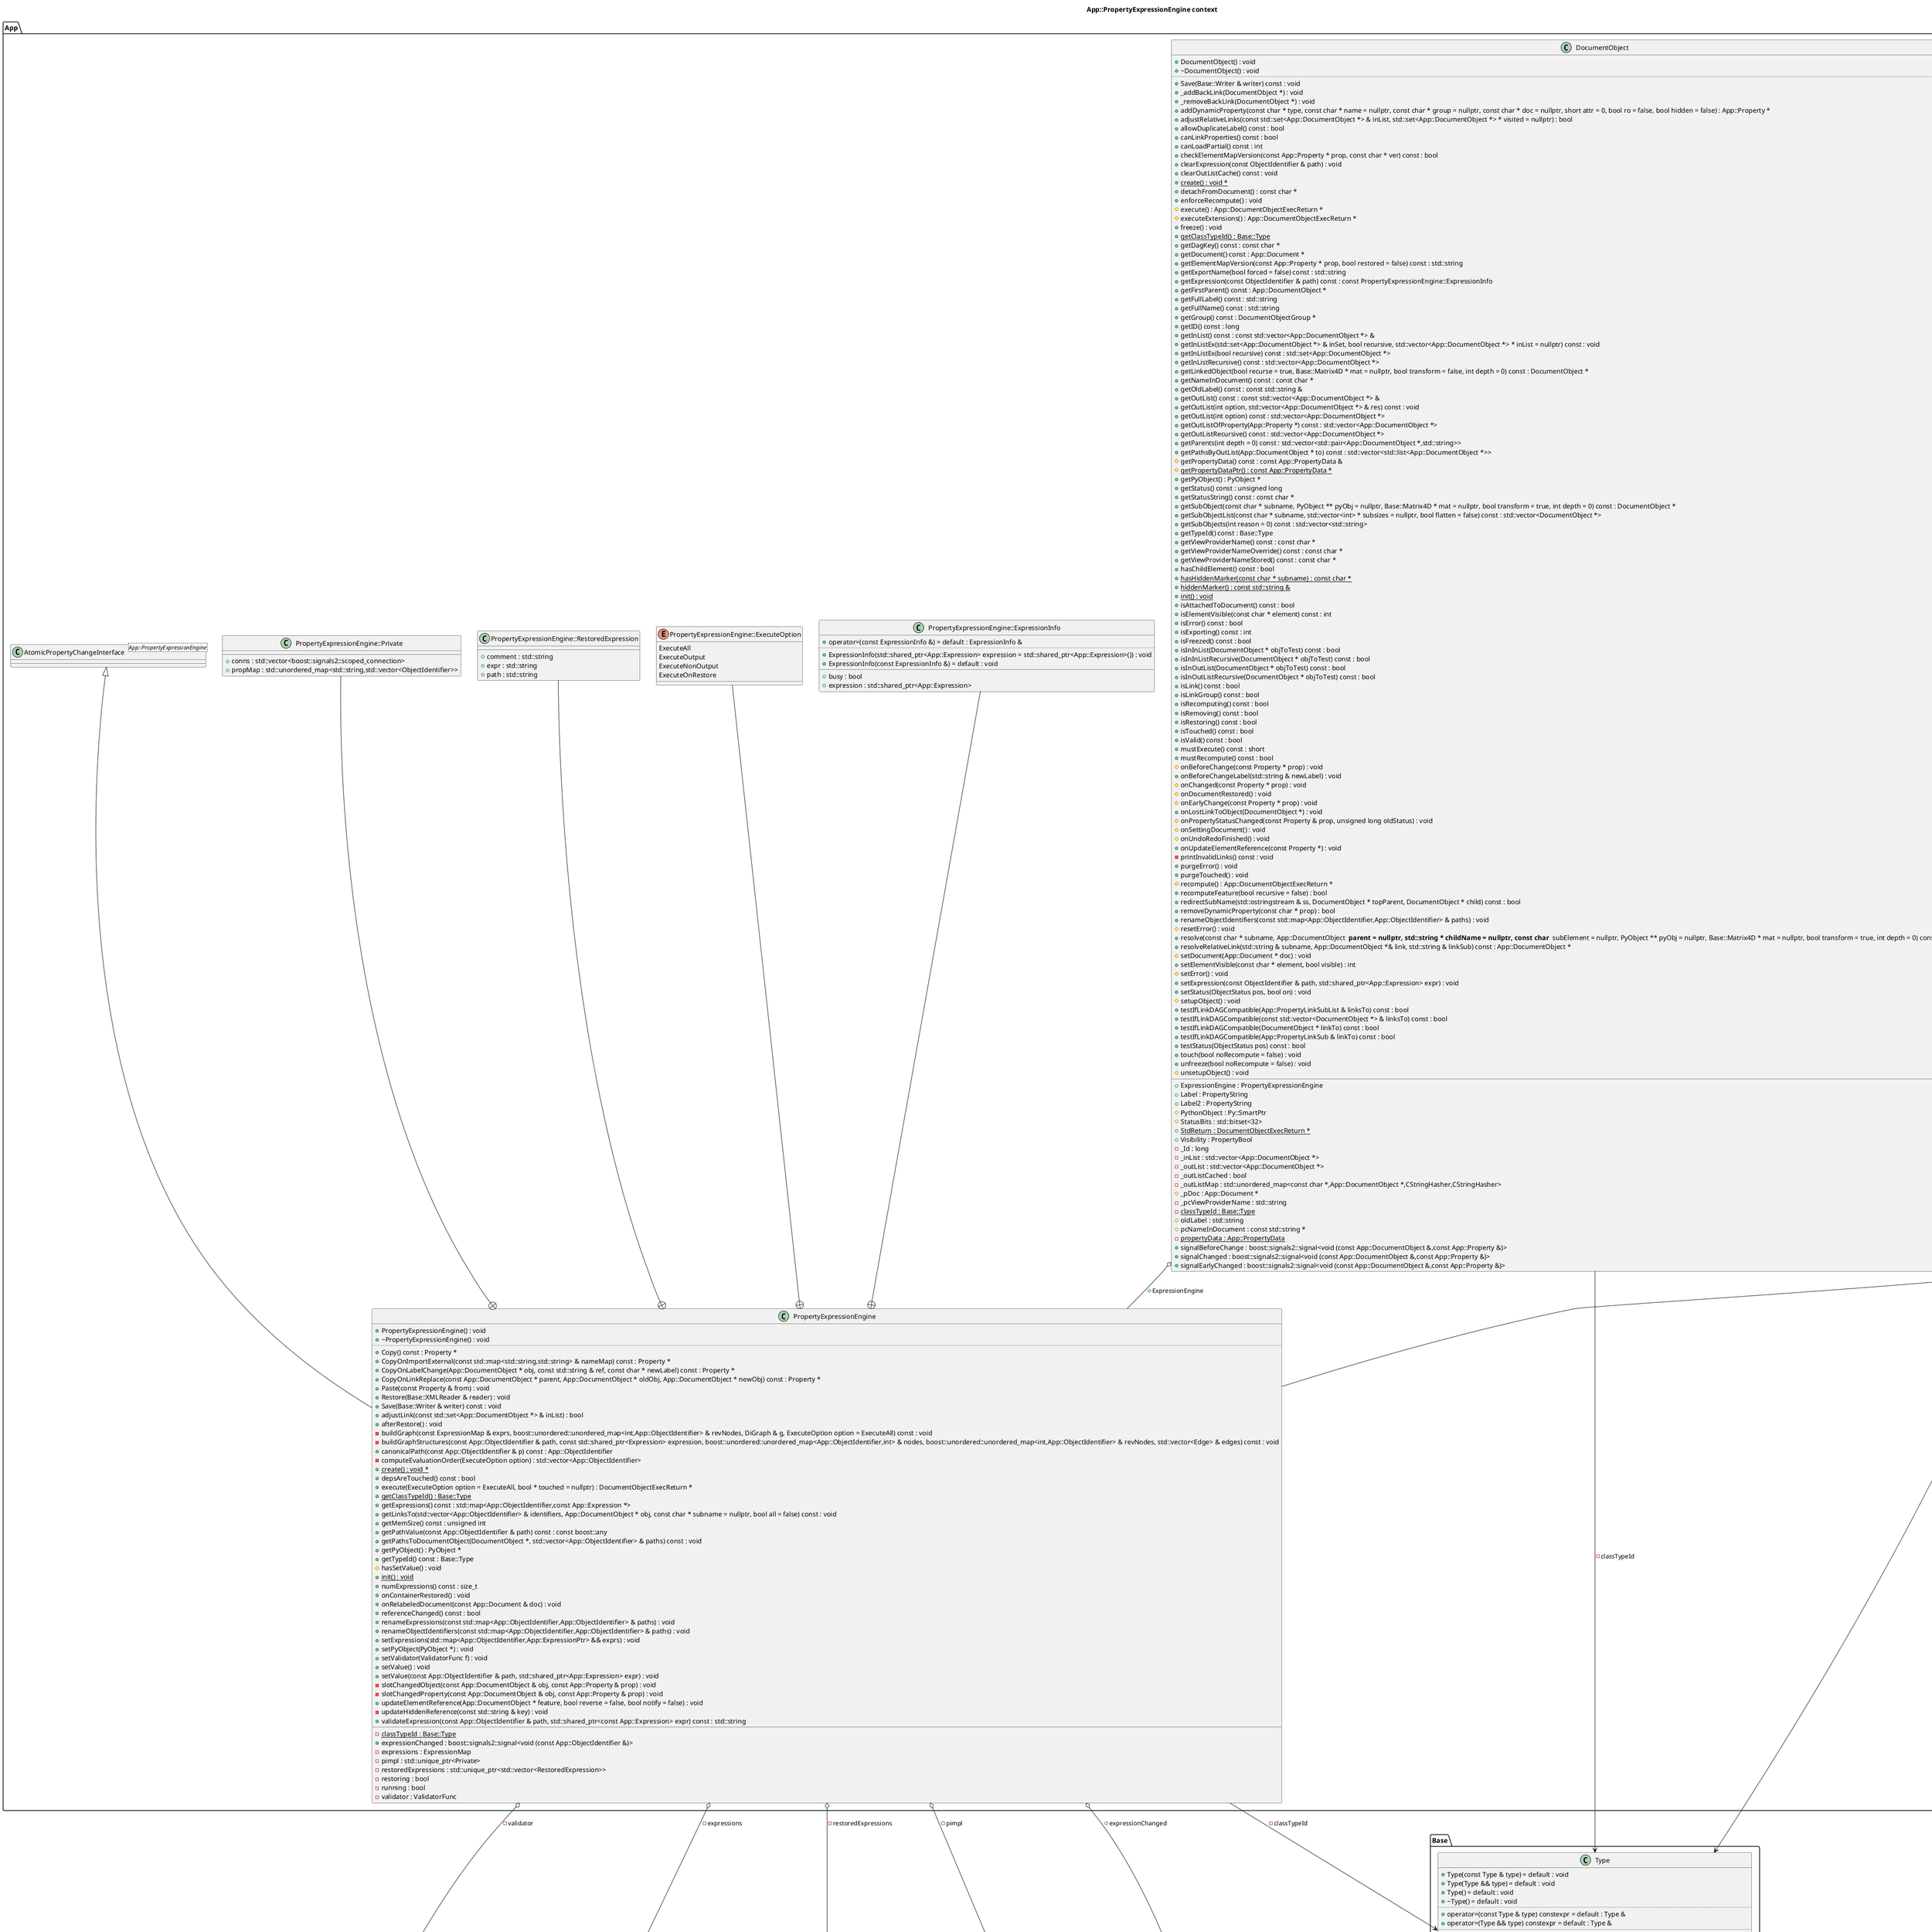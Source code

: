 @startuml
title App::PropertyExpressionEngine context
package [std] as C_0009971158671206323968 {
class "function<std::string(App::ObjectIdentifier const&,std::shared_ptr<App::Expression>)>" as C_0004172812603612250273
class C_0004172812603612250273 [[https://github.com/FreeCAD/FreeCAD/blob/2fcc5317fe3aee96ca73475986a577719fc78e20/src/App/PropertyExpressionEngine.h#L145{function}]] {
__
}
class "map<App::ObjectIdentifier,App::PropertyExpressionEngine::ExpressionInfo>" as C_0004947755091224303709
class C_0004947755091224303709 [[https://github.com/FreeCAD/FreeCAD/blob/2fcc5317fe3aee96ca73475986a577719fc78e20/src/App/PropertyExpressionEngine.h#L192{map}]] {
__
}
class "unique_ptr<std::vector<App::PropertyExpressionEngine::RestoredExpression>>" as C_0017872328194044568338
class C_0017872328194044568338 [[https://github.com/FreeCAD/FreeCAD/blob/2fcc5317fe3aee96ca73475986a577719fc78e20/src/App/PropertyExpressionEngine.h#L213{unique_ptr}]] {
__
}
class "unique_ptr<App::PropertyExpressionEngine::Private>" as C_0000623256454721436530
class C_0000623256454721436530 [[https://github.com/FreeCAD/FreeCAD/blob/2fcc5317fe3aee96ca73475986a577719fc78e20/src/App/PropertyExpressionEngine.h#L216{unique_ptr}]] {
__
}
}
package [Base] as C_0005614219575140048477 {
class "Type" as C_0010396699791746075194
class C_0010396699791746075194 [[https://github.com/FreeCAD/FreeCAD/blob/2fcc5317fe3aee96ca73475986a577719fc78e20/src/Base/Type.h#L80{Type}]] {
+Type(const Type & type) = default : void [[[https://github.com/FreeCAD/FreeCAD/blob/2fcc5317fe3aee96ca73475986a577719fc78e20/src/Base/Type.h#L84{Type}]]]
+Type(Type && type) = default : void [[[https://github.com/FreeCAD/FreeCAD/blob/2fcc5317fe3aee96ca73475986a577719fc78e20/src/Base/Type.h#L85{Type}]]]
+Type() = default : void [[[https://github.com/FreeCAD/FreeCAD/blob/2fcc5317fe3aee96ca73475986a577719fc78e20/src/Base/Type.h#L86{Type}]]]
+~Type() = default : void [[[https://github.com/FreeCAD/FreeCAD/blob/2fcc5317fe3aee96ca73475986a577719fc78e20/src/Base/Type.h#L88{~Type}]]]
..
+operator=(const Type & type) constexpr = default : Type & [[[https://github.com/FreeCAD/FreeCAD/blob/2fcc5317fe3aee96ca73475986a577719fc78e20/src/Base/Type.h#L119{operator=}]]]
+operator=(Type && type) constexpr = default : Type & [[[https://github.com/FreeCAD/FreeCAD/blob/2fcc5317fe3aee96ca73475986a577719fc78e20/src/Base/Type.h#L120{operator=}]]]
..
+operator!=(const Type & type) const : bool [[[https://github.com/FreeCAD/FreeCAD/blob/2fcc5317fe3aee96ca73475986a577719fc78e20/src/Base/Type.h#L122{operator!=}]]]
+operator<(const Type & type) const : bool [[[https://github.com/FreeCAD/FreeCAD/blob/2fcc5317fe3aee96ca73475986a577719fc78e20/src/Base/Type.h#L124{operator<}]]]
+operator<=(const Type & type) const : bool [[[https://github.com/FreeCAD/FreeCAD/blob/2fcc5317fe3aee96ca73475986a577719fc78e20/src/Base/Type.h#L125{operator<=}]]]
+operator==(const Type & type) const : bool [[[https://github.com/FreeCAD/FreeCAD/blob/2fcc5317fe3aee96ca73475986a577719fc78e20/src/Base/Type.h#L121{operator==}]]]
+operator>(const Type & type) const : bool [[[https://github.com/FreeCAD/FreeCAD/blob/2fcc5317fe3aee96ca73475986a577719fc78e20/src/Base/Type.h#L127{operator>}]]]
+operator>=(const Type & type) const : bool [[[https://github.com/FreeCAD/FreeCAD/blob/2fcc5317fe3aee96ca73475986a577719fc78e20/src/Base/Type.h#L126{operator>=}]]]
..
{static} +badType() : Type [[[https://github.com/FreeCAD/FreeCAD/blob/2fcc5317fe3aee96ca73475986a577719fc78e20/src/Base/Type.h#L129{badType}]]]
+canInstantiate() const : bool [[[https://github.com/FreeCAD/FreeCAD/blob/2fcc5317fe3aee96ca73475986a577719fc78e20/src/Base/Type.h#L93{canInstantiate}]]]
+createInstance() : void * [[[https://github.com/FreeCAD/FreeCAD/blob/2fcc5317fe3aee96ca73475986a577719fc78e20/src/Base/Type.h#L91{createInstance}]]]
{static} +createInstanceByName(const char * TypeName, bool bLoadModule = false) : void * [[[https://github.com/FreeCAD/FreeCAD/blob/2fcc5317fe3aee96ca73475986a577719fc78e20/src/Base/Type.h#L95{createInstanceByName}]]]
{static} +createType(const Type & parent, const char * name, instantiationMethod method = nullptr) : Type [[[https://github.com/FreeCAD/FreeCAD/blob/2fcc5317fe3aee96ca73475986a577719fc78e20/src/Base/Type.h#L114{createType}]]]
{static} +destruct() : void [[[https://github.com/FreeCAD/FreeCAD/blob/2fcc5317fe3aee96ca73475986a577719fc78e20/src/Base/Type.h#L131{destruct}]]]
{static} +fromKey(unsigned int key) : Type [[[https://github.com/FreeCAD/FreeCAD/blob/2fcc5317fe3aee96ca73475986a577719fc78e20/src/Base/Type.h#L101{fromKey}]]]
{static} +fromName(const char * name) : Type [[[https://github.com/FreeCAD/FreeCAD/blob/2fcc5317fe3aee96ca73475986a577719fc78e20/src/Base/Type.h#L100{fromName}]]]
{static} +getAllDerivedFrom(const Type & type, std::vector<Type> & List) : int [[[https://github.com/FreeCAD/FreeCAD/blob/2fcc5317fe3aee96ca73475986a577719fc78e20/src/Base/Type.h#L106{getAllDerivedFrom}]]]
+getKey() const : unsigned int [[[https://github.com/FreeCAD/FreeCAD/blob/2fcc5317fe3aee96ca73475986a577719fc78e20/src/Base/Type.h#L116{getKey}]]]
{static} +getModuleName(const char * ClassName) : std::string [[[https://github.com/FreeCAD/FreeCAD/blob/2fcc5317fe3aee96ca73475986a577719fc78e20/src/Base/Type.h#L133{getModuleName}]]]
+getName() const : const char * [[[https://github.com/FreeCAD/FreeCAD/blob/2fcc5317fe3aee96ca73475986a577719fc78e20/src/Base/Type.h#L102{getName}]]]
{static} +getNumTypes() : int [[[https://github.com/FreeCAD/FreeCAD/blob/2fcc5317fe3aee96ca73475986a577719fc78e20/src/Base/Type.h#L111{getNumTypes}]]]
+getParent() const : Type [[[https://github.com/FreeCAD/FreeCAD/blob/2fcc5317fe3aee96ca73475986a577719fc78e20/src/Base/Type.h#L103{getParent}]]]
{static} +getTypeIfDerivedFrom(const char * name, const Type & parent, bool bLoadModule = false) : Type [[[https://github.com/FreeCAD/FreeCAD/blob/2fcc5317fe3aee96ca73475986a577719fc78e20/src/Base/Type.h#L109{getTypeIfDerivedFrom}]]]
{static} +importModule(const char * TypeName) : void [[[https://github.com/FreeCAD/FreeCAD/blob/2fcc5317fe3aee96ca73475986a577719fc78e20/src/Base/Type.h#L96{importModule}]]]
{static} +init() : void [[[https://github.com/FreeCAD/FreeCAD/blob/2fcc5317fe3aee96ca73475986a577719fc78e20/src/Base/Type.h#L130{init}]]]
+isBad() const : bool [[[https://github.com/FreeCAD/FreeCAD/blob/2fcc5317fe3aee96ca73475986a577719fc78e20/src/Base/Type.h#L117{isBad}]]]
+isDerivedFrom(const Type & type) const : bool [[[https://github.com/FreeCAD/FreeCAD/blob/2fcc5317fe3aee96ca73475986a577719fc78e20/src/Base/Type.h#L104{isDerivedFrom}]]]
__
-index : unsigned int [[[https://github.com/FreeCAD/FreeCAD/blob/2fcc5317fe3aee96ca73475986a577719fc78e20/src/Base/Type.h#L137{index}]]]
{static} -loadModuleSet : std::set<std::string> [[[https://github.com/FreeCAD/FreeCAD/blob/2fcc5317fe3aee96ca73475986a577719fc78e20/src/Base/Type.h#L141{loadModuleSet}]]]
{static} -typedata : std::vector<TypeData *> [[[https://github.com/FreeCAD/FreeCAD/blob/2fcc5317fe3aee96ca73475986a577719fc78e20/src/Base/Type.h#L140{typedata}]]]
{static} -typemap : std::map<std::string,unsigned int> [[[https://github.com/FreeCAD/FreeCAD/blob/2fcc5317fe3aee96ca73475986a577719fc78e20/src/Base/Type.h#L139{typemap}]]]
}
}
package [boost] as C_0015721512833981967600 {
package [signals2] as C_0016784150829702890784 {
class "signal<void(App::ObjectIdentifier const&)>" as C_0001420048180668144869
class C_0001420048180668144869 [[https://github.com/FreeCAD/FreeCAD/blob/2fcc5317fe3aee96ca73475986a577719fc78e20/src/App/PropertyExpressionEngine.h#L158{signal}]] {
__
}
}
}
package [App] as C_0018282610363821501524 {
class "DocumentObject" as C_0013438737591560532615
class C_0013438737591560532615 [[https://github.com/FreeCAD/FreeCAD/blob/2fcc5317fe3aee96ca73475986a577719fc78e20/src/App/DocumentObject.h#L97{DocumentObject}]] {
+DocumentObject() : void [[[https://github.com/FreeCAD/FreeCAD/blob/2fcc5317fe3aee96ca73475986a577719fc78e20/src/App/DocumentObject.h#L135{DocumentObject}]]]
+~DocumentObject() : void [[[https://github.com/FreeCAD/FreeCAD/blob/2fcc5317fe3aee96ca73475986a577719fc78e20/src/App/DocumentObject.h#L136{~DocumentObject}]]]
..
+Save(Base::Writer & writer) const : void [[[https://github.com/FreeCAD/FreeCAD/blob/2fcc5317fe3aee96ca73475986a577719fc78e20/src/App/DocumentObject.h#L468{Save}]]]
+_addBackLink(DocumentObject *) : void [[[https://github.com/FreeCAD/FreeCAD/blob/2fcc5317fe3aee96ca73475986a577719fc78e20/src/App/DocumentObject.h#L285{_addBackLink}]]]
+_removeBackLink(DocumentObject *) : void [[[https://github.com/FreeCAD/FreeCAD/blob/2fcc5317fe3aee96ca73475986a577719fc78e20/src/App/DocumentObject.h#L283{_removeBackLink}]]]
+addDynamicProperty(const char * type, const char * name = nullptr, const char * group = nullptr, const char * doc = nullptr, short attr = 0, bool ro = false, bool hidden = false) : App::Property * [[[https://github.com/FreeCAD/FreeCAD/blob/2fcc5317fe3aee96ca73475986a577719fc78e20/src/App/DocumentObject.h#L488{addDynamicProperty}]]]
+adjustRelativeLinks(const std::set<App::DocumentObject *> & inList, std::set<App::DocumentObject *> * visited = nullptr) : bool [[[https://github.com/FreeCAD/FreeCAD/blob/2fcc5317fe3aee96ca73475986a577719fc78e20/src/App/DocumentObject.h#L570{adjustRelativeLinks}]]]
+allowDuplicateLabel() const : bool [[[https://github.com/FreeCAD/FreeCAD/blob/2fcc5317fe3aee96ca73475986a577719fc78e20/src/App/DocumentObject.h#L452{allowDuplicateLabel}]]]
+canLinkProperties() const : bool [[[https://github.com/FreeCAD/FreeCAD/blob/2fcc5317fe3aee96ca73475986a577719fc78e20/src/App/DocumentObject.h#L443{canLinkProperties}]]]
+canLoadPartial() const : int [[[https://github.com/FreeCAD/FreeCAD/blob/2fcc5317fe3aee96ca73475986a577719fc78e20/src/App/DocumentObject.h#L579{canLoadPartial}]]]
+checkElementMapVersion(const App::Property * prop, const char * ver) const : bool [[[https://github.com/FreeCAD/FreeCAD/blob/2fcc5317fe3aee96ca73475986a577719fc78e20/src/App/DocumentObject.h#L315{checkElementMapVersion}]]]
+clearExpression(const ObjectIdentifier & path) : void [[[https://github.com/FreeCAD/FreeCAD/blob/2fcc5317fe3aee96ca73475986a577719fc78e20/src/App/DocumentObject.h#L474{clearExpression}]]]
+clearOutListCache() const : void [[[https://github.com/FreeCAD/FreeCAD/blob/2fcc5317fe3aee96ca73475986a577719fc78e20/src/App/DocumentObject.h#L246{clearOutListCache}]]]
{static} +create() : void * [[[https://github.com/FreeCAD/FreeCAD/blob/2fcc5317fe3aee96ca73475986a577719fc78e20/src/Base/BaseClass.h#L52{create}]]]
+detachFromDocument() : const char * [[[https://github.com/FreeCAD/FreeCAD/blob/2fcc5317fe3aee96ca73475986a577719fc78e20/src/App/DocumentObject.h#L151{detachFromDocument}]]]
+enforceRecompute() : void [[[https://github.com/FreeCAD/FreeCAD/blob/2fcc5317fe3aee96ca73475986a577719fc78e20/src/App/DocumentObject.h#L163{enforceRecompute}]]]
#execute() : App::DocumentObjectExecReturn * [[[https://github.com/FreeCAD/FreeCAD/blob/2fcc5317fe3aee96ca73475986a577719fc78e20/src/App/DocumentObject.h#L618{execute}]]]
#executeExtensions() : App::DocumentObjectExecReturn * [[[https://github.com/FreeCAD/FreeCAD/blob/2fcc5317fe3aee96ca73475986a577719fc78e20/src/App/DocumentObject.h#L623{executeExtensions}]]]
+freeze() : void [[[https://github.com/FreeCAD/FreeCAD/blob/2fcc5317fe3aee96ca73475986a577719fc78e20/src/App/DocumentObject.h#L184{freeze}]]]
{static} +getClassTypeId() : Base::Type [[[https://github.com/FreeCAD/FreeCAD/blob/2fcc5317fe3aee96ca73475986a577719fc78e20/src/Base/BaseClass.h#L49{getClassTypeId}]]]
+getDagKey() const : const char * [[[https://github.com/FreeCAD/FreeCAD/blob/2fcc5317fe3aee96ca73475986a577719fc78e20/src/App/DocumentObject.h#L139{getDagKey}]]]
+getDocument() const : App::Document * [[[https://github.com/FreeCAD/FreeCAD/blob/2fcc5317fe3aee96ca73475986a577719fc78e20/src/App/DocumentObject.h#L153{getDocument}]]]
+getElementMapVersion(const App::Property * prop, bool restored = false) const : std::string [[[https://github.com/FreeCAD/FreeCAD/blob/2fcc5317fe3aee96ca73475986a577719fc78e20/src/App/DocumentObject.h#L312{getElementMapVersion}]]]
+getExportName(bool forced = false) const : std::string [[[https://github.com/FreeCAD/FreeCAD/blob/2fcc5317fe3aee96ca73475986a577719fc78e20/src/App/DocumentObject.h#L145{getExportName}]]]
+getExpression(const ObjectIdentifier & path) const : const PropertyExpressionEngine::ExpressionInfo [[[https://github.com/FreeCAD/FreeCAD/blob/2fcc5317fe3aee96ca73475986a577719fc78e20/src/App/DocumentObject.h#L476{getExpression}]]]
+getFirstParent() const : App::DocumentObject * [[[https://github.com/FreeCAD/FreeCAD/blob/2fcc5317fe3aee96ca73475986a577719fc78e20/src/App/DocumentObject.h#L422{getFirstParent}]]]
+getFullLabel() const : std::string [[[https://github.com/FreeCAD/FreeCAD/blob/2fcc5317fe3aee96ca73475986a577719fc78e20/src/App/DocumentObject.h#L149{getFullLabel}]]]
+getFullName() const : std::string [[[https://github.com/FreeCAD/FreeCAD/blob/2fcc5317fe3aee96ca73475986a577719fc78e20/src/App/DocumentObject.h#L147{getFullName}]]]
+getGroup() const : DocumentObjectGroup * [[[https://github.com/FreeCAD/FreeCAD/blob/2fcc5317fe3aee96ca73475986a577719fc78e20/src/App/DocumentObject.h#L272{getGroup}]]]
+getID() const : long [[[https://github.com/FreeCAD/FreeCAD/blob/2fcc5317fe3aee96ca73475986a577719fc78e20/src/App/DocumentObject.h#L143{getID}]]]
+getInList() const : const std::vector<App::DocumentObject *> & [[[https://github.com/FreeCAD/FreeCAD/blob/2fcc5317fe3aee96ca73475986a577719fc78e20/src/App/DocumentObject.h#L253{getInList}]]]
+getInListEx(std::set<App::DocumentObject *> & inSet, bool recursive, std::vector<App::DocumentObject *> * inList = nullptr) const : void [[[https://github.com/FreeCAD/FreeCAD/blob/2fcc5317fe3aee96ca73475986a577719fc78e20/src/App/DocumentObject.h#L264{getInListEx}]]]
+getInListEx(bool recursive) const : std::set<App::DocumentObject *> [[[https://github.com/FreeCAD/FreeCAD/blob/2fcc5317fe3aee96ca73475986a577719fc78e20/src/App/DocumentObject.h#L269{getInListEx}]]]
+getInListRecursive() const : std::vector<App::DocumentObject *> [[[https://github.com/FreeCAD/FreeCAD/blob/2fcc5317fe3aee96ca73475986a577719fc78e20/src/App/DocumentObject.h#L256{getInListRecursive}]]]
+getLinkedObject(bool recurse = true, Base::Matrix4D * mat = nullptr, bool transform = false, int depth = 0) const : DocumentObject * [[[https://github.com/FreeCAD/FreeCAD/blob/2fcc5317fe3aee96ca73475986a577719fc78e20/src/App/DocumentObject.h#L439{getLinkedObject}]]]
+getNameInDocument() const : const char * [[[https://github.com/FreeCAD/FreeCAD/blob/2fcc5317fe3aee96ca73475986a577719fc78e20/src/App/DocumentObject.h#L141{getNameInDocument}]]]
+getOldLabel() const : const std::string & [[[https://github.com/FreeCAD/FreeCAD/blob/2fcc5317fe3aee96ca73475986a577719fc78e20/src/App/DocumentObject.h#L480{getOldLabel}]]]
+getOutList() const : const std::vector<App::DocumentObject *> & [[[https://github.com/FreeCAD/FreeCAD/blob/2fcc5317fe3aee96ca73475986a577719fc78e20/src/App/DocumentObject.h#L237{getOutList}]]]
+getOutList(int option, std::vector<App::DocumentObject *> & res) const : void [[[https://github.com/FreeCAD/FreeCAD/blob/2fcc5317fe3aee96ca73475986a577719fc78e20/src/App/DocumentObject.h#L239{getOutList}]]]
+getOutList(int option) const : std::vector<App::DocumentObject *> [[[https://github.com/FreeCAD/FreeCAD/blob/2fcc5317fe3aee96ca73475986a577719fc78e20/src/App/DocumentObject.h#L238{getOutList}]]]
+getOutListOfProperty(App::Property *) const : std::vector<App::DocumentObject *> [[[https://github.com/FreeCAD/FreeCAD/blob/2fcc5317fe3aee96ca73475986a577719fc78e20/src/App/DocumentObject.h#L242{getOutListOfProperty}]]]
+getOutListRecursive() const : std::vector<App::DocumentObject *> [[[https://github.com/FreeCAD/FreeCAD/blob/2fcc5317fe3aee96ca73475986a577719fc78e20/src/App/DocumentObject.h#L244{getOutListRecursive}]]]
+getParents(int depth = 0) const : std::vector<std::pair<App::DocumentObject *,std::string>> [[[https://github.com/FreeCAD/FreeCAD/blob/2fcc5317fe3aee96ca73475986a577719fc78e20/src/App/DocumentObject.h#L419{getParents}]]]
+getPathsByOutList(App::DocumentObject * to) const : std::vector<std::list<App::DocumentObject *>> [[[https://github.com/FreeCAD/FreeCAD/blob/2fcc5317fe3aee96ca73475986a577719fc78e20/src/App/DocumentObject.h#L248{getPathsByOutList}]]]
#getPropertyData() const : const App::PropertyData & [[[https://github.com/FreeCAD/FreeCAD/blob/2fcc5317fe3aee96ca73475986a577719fc78e20/src/App/PropertyContainer.h#L307{getPropertyData}]]]
{static} #getPropertyDataPtr() : const App::PropertyData * [[[https://github.com/FreeCAD/FreeCAD/blob/2fcc5317fe3aee96ca73475986a577719fc78e20/src/App/PropertyContainer.h#L306{getPropertyDataPtr}]]]
+getPyObject() : PyObject * [[[https://github.com/FreeCAD/FreeCAD/blob/2fcc5317fe3aee96ca73475986a577719fc78e20/src/App/DocumentObject.h#L347{getPyObject}]]]
+getStatus() const : unsigned long [[[https://github.com/FreeCAD/FreeCAD/blob/2fcc5317fe3aee96ca73475986a577719fc78e20/src/App/DocumentObject.h#L190{getStatus}]]]
+getStatusString() const : const char * [[[https://github.com/FreeCAD/FreeCAD/blob/2fcc5317fe3aee96ca73475986a577719fc78e20/src/App/DocumentObject.h#L338{getStatusString}]]]
+getSubObject(const char * subname, PyObject ** pyObj = nullptr, Base::Matrix4D * mat = nullptr, bool transform = true, int depth = 0) const : DocumentObject * [[[https://github.com/FreeCAD/FreeCAD/blob/2fcc5317fe3aee96ca73475986a577719fc78e20/src/App/DocumentObject.h#L377{getSubObject}]]]
+getSubObjectList(const char * subname, std::vector<int> * subsizes = nullptr, bool flatten = false) const : std::vector<DocumentObject *> [[[https://github.com/FreeCAD/FreeCAD/blob/2fcc5317fe3aee96ca73475986a577719fc78e20/src/App/DocumentObject.h#L389{getSubObjectList}]]]
+getSubObjects(int reason = 0) const : std::vector<std::string> [[[https://github.com/FreeCAD/FreeCAD/blob/2fcc5317fe3aee96ca73475986a577719fc78e20/src/App/DocumentObject.h#L416{getSubObjects}]]]
+getTypeId() const : Base::Type [[[https://github.com/FreeCAD/FreeCAD/blob/2fcc5317fe3aee96ca73475986a577719fc78e20/src/Base/BaseClass.h#L50{getTypeId}]]]
+getViewProviderName() const : const char * [[[https://github.com/FreeCAD/FreeCAD/blob/2fcc5317fe3aee96ca73475986a577719fc78e20/src/App/DocumentObject.h#L118{getViewProviderName}]]]
+getViewProviderNameOverride() const : const char * [[[https://github.com/FreeCAD/FreeCAD/blob/2fcc5317fe3aee96ca73475986a577719fc78e20/src/App/DocumentObject.h#L130{getViewProviderNameOverride}]]]
+getViewProviderNameStored() const : const char * [[[https://github.com/FreeCAD/FreeCAD/blob/2fcc5317fe3aee96ca73475986a577719fc78e20/src/App/DocumentObject.h#L482{getViewProviderNameStored}]]]
+hasChildElement() const : bool [[[https://github.com/FreeCAD/FreeCAD/blob/2fcc5317fe3aee96ca73475986a577719fc78e20/src/App/DocumentObject.h#L218{hasChildElement}]]]
{static} +hasHiddenMarker(const char * subname) : const char * [[[https://github.com/FreeCAD/FreeCAD/blob/2fcc5317fe3aee96ca73475986a577719fc78e20/src/App/DocumentObject.h#L606{hasHiddenMarker}]]]
{static} +hiddenMarker() : const std::string & [[[https://github.com/FreeCAD/FreeCAD/blob/2fcc5317fe3aee96ca73475986a577719fc78e20/src/App/DocumentObject.h#L604{hiddenMarker}]]]
{static} +init() : void [[[https://github.com/FreeCAD/FreeCAD/blob/2fcc5317fe3aee96ca73475986a577719fc78e20/src/Base/BaseClass.h#L51{init}]]]
+isAttachedToDocument() const : bool [[[https://github.com/FreeCAD/FreeCAD/blob/2fcc5317fe3aee96ca73475986a577719fc78e20/src/App/DocumentObject.h#L150{isAttachedToDocument}]]]
+isElementVisible(const char * element) const : int [[[https://github.com/FreeCAD/FreeCAD/blob/2fcc5317fe3aee96ca73475986a577719fc78e20/src/App/DocumentObject.h#L215{isElementVisible}]]]
+isError() const : bool [[[https://github.com/FreeCAD/FreeCAD/blob/2fcc5317fe3aee96ca73475986a577719fc78e20/src/App/DocumentObject.h#L173{isError}]]]
+isExporting() const : int [[[https://github.com/FreeCAD/FreeCAD/blob/2fcc5317fe3aee96ca73475986a577719fc78e20/src/App/DocumentObject.h#L195{isExporting}]]]
+isFreezed() const : bool [[[https://github.com/FreeCAD/FreeCAD/blob/2fcc5317fe3aee96ca73475986a577719fc78e20/src/App/DocumentObject.h#L188{isFreezed}]]]
+isInInList(DocumentObject * objToTest) const : bool [[[https://github.com/FreeCAD/FreeCAD/blob/2fcc5317fe3aee96ca73475986a577719fc78e20/src/App/DocumentObject.h#L277{isInInList}]]]
+isInInListRecursive(DocumentObject * objToTest) const : bool [[[https://github.com/FreeCAD/FreeCAD/blob/2fcc5317fe3aee96ca73475986a577719fc78e20/src/App/DocumentObject.h#L275{isInInListRecursive}]]]
+isInOutList(DocumentObject * objToTest) const : bool [[[https://github.com/FreeCAD/FreeCAD/blob/2fcc5317fe3aee96ca73475986a577719fc78e20/src/App/DocumentObject.h#L281{isInOutList}]]]
+isInOutListRecursive(DocumentObject * objToTest) const : bool [[[https://github.com/FreeCAD/FreeCAD/blob/2fcc5317fe3aee96ca73475986a577719fc78e20/src/App/DocumentObject.h#L279{isInOutListRecursive}]]]
+isLink() const : bool [[[https://github.com/FreeCAD/FreeCAD/blob/2fcc5317fe3aee96ca73475986a577719fc78e20/src/App/DocumentObject.h#L446{isLink}]]]
+isLinkGroup() const : bool [[[https://github.com/FreeCAD/FreeCAD/blob/2fcc5317fe3aee96ca73475986a577719fc78e20/src/App/DocumentObject.h#L449{isLinkGroup}]]]
+isRecomputing() const : bool [[[https://github.com/FreeCAD/FreeCAD/blob/2fcc5317fe3aee96ca73475986a577719fc78e20/src/App/DocumentObject.h#L178{isRecomputing}]]]
+isRemoving() const : bool [[[https://github.com/FreeCAD/FreeCAD/blob/2fcc5317fe3aee96ca73475986a577719fc78e20/src/App/DocumentObject.h#L182{isRemoving}]]]
+isRestoring() const : bool [[[https://github.com/FreeCAD/FreeCAD/blob/2fcc5317fe3aee96ca73475986a577719fc78e20/src/App/DocumentObject.h#L180{isRestoring}]]]
+isTouched() const : bool [[[https://github.com/FreeCAD/FreeCAD/blob/2fcc5317fe3aee96ca73475986a577719fc78e20/src/App/DocumentObject.h#L161{isTouched}]]]
+isValid() const : bool [[[https://github.com/FreeCAD/FreeCAD/blob/2fcc5317fe3aee96ca73475986a577719fc78e20/src/App/DocumentObject.h#L174{isValid}]]]
+mustExecute() const : short [[[https://github.com/FreeCAD/FreeCAD/blob/2fcc5317fe3aee96ca73475986a577719fc78e20/src/App/DocumentObject.h#L329{mustExecute}]]]
+mustRecompute() const : bool [[[https://github.com/FreeCAD/FreeCAD/blob/2fcc5317fe3aee96ca73475986a577719fc78e20/src/App/DocumentObject.h#L165{mustRecompute}]]]
#onBeforeChange(const Property * prop) : void [[[https://github.com/FreeCAD/FreeCAD/blob/2fcc5317fe3aee96ca73475986a577719fc78e20/src/App/DocumentObject.h#L646{onBeforeChange}]]]
+onBeforeChangeLabel(std::string & newLabel) : void [[[https://github.com/FreeCAD/FreeCAD/blob/2fcc5317fe3aee96ca73475986a577719fc78e20/src/App/DocumentObject.h#L460{onBeforeChangeLabel}]]]
#onChanged(const Property * prop) : void [[[https://github.com/FreeCAD/FreeCAD/blob/2fcc5317fe3aee96ca73475986a577719fc78e20/src/App/DocumentObject.h#L648{onChanged}]]]
#onDocumentRestored() : void [[[https://github.com/FreeCAD/FreeCAD/blob/2fcc5317fe3aee96ca73475986a577719fc78e20/src/App/DocumentObject.h#L652{onDocumentRestored}]]]
#onEarlyChange(const Property * prop) : void [[[https://github.com/FreeCAD/FreeCAD/blob/2fcc5317fe3aee96ca73475986a577719fc78e20/src/App/DocumentObject.h#L650{onEarlyChange}]]]
+onLostLinkToObject(DocumentObject *) : void [[[https://github.com/FreeCAD/FreeCAD/blob/2fcc5317fe3aee96ca73475986a577719fc78e20/src/App/DocumentObject.h#L346{onLostLinkToObject}]]]
#onPropertyStatusChanged(const Property & prop, unsigned long oldStatus) : void [[[https://github.com/FreeCAD/FreeCAD/blob/2fcc5317fe3aee96ca73475986a577719fc78e20/src/App/DocumentObject.h#L663{onPropertyStatusChanged}]]]
#onSettingDocument() : void [[[https://github.com/FreeCAD/FreeCAD/blob/2fcc5317fe3aee96ca73475986a577719fc78e20/src/App/DocumentObject.h#L656{onSettingDocument}]]]
#onUndoRedoFinished() : void [[[https://github.com/FreeCAD/FreeCAD/blob/2fcc5317fe3aee96ca73475986a577719fc78e20/src/App/DocumentObject.h#L654{onUndoRedoFinished}]]]
+onUpdateElementReference(const Property *) : void [[[https://github.com/FreeCAD/FreeCAD/blob/2fcc5317fe3aee96ca73475986a577719fc78e20/src/App/DocumentObject.h#L581{onUpdateElementReference}]]]
-printInvalidLinks() const : void [[[https://github.com/FreeCAD/FreeCAD/blob/2fcc5317fe3aee96ca73475986a577719fc78e20/src/App/DocumentObject.h#L666{printInvalidLinks}]]]
+purgeError() : void [[[https://github.com/FreeCAD/FreeCAD/blob/2fcc5317fe3aee96ca73475986a577719fc78e20/src/App/DocumentObject.h#L176{purgeError}]]]
+purgeTouched() : void [[[https://github.com/FreeCAD/FreeCAD/blob/2fcc5317fe3aee96ca73475986a577719fc78e20/src/App/DocumentObject.h#L167{purgeTouched}]]]
#recompute() : App::DocumentObjectExecReturn * [[[https://github.com/FreeCAD/FreeCAD/blob/2fcc5317fe3aee96ca73475986a577719fc78e20/src/App/DocumentObject.h#L610{recompute}]]]
+recomputeFeature(bool recursive = false) : bool [[[https://github.com/FreeCAD/FreeCAD/blob/2fcc5317fe3aee96ca73475986a577719fc78e20/src/App/DocumentObject.h#L335{recomputeFeature}]]]
+redirectSubName(std::ostringstream & ss, DocumentObject * topParent, DocumentObject * child) const : bool [[[https://github.com/FreeCAD/FreeCAD/blob/2fcc5317fe3aee96ca73475986a577719fc78e20/src/App/DocumentObject.h#L596{redirectSubName}]]]
+removeDynamicProperty(const char * prop) : bool [[[https://github.com/FreeCAD/FreeCAD/blob/2fcc5317fe3aee96ca73475986a577719fc78e20/src/App/DocumentObject.h#L486{removeDynamicProperty}]]]
+renameObjectIdentifiers(const std::map<App::ObjectIdentifier,App::ObjectIdentifier> & paths) : void [[[https://github.com/FreeCAD/FreeCAD/blob/2fcc5317fe3aee96ca73475986a577719fc78e20/src/App/DocumentObject.h#L478{renameObjectIdentifiers}]]]
#resetError() : void [[[https://github.com/FreeCAD/FreeCAD/blob/2fcc5317fe3aee96ca73475986a577719fc78e20/src/App/DocumentObject.h#L642{resetError}]]]
+resolve(const char * subname, App::DocumentObject ** parent = nullptr, std::string * childName = nullptr, const char ** subElement = nullptr, PyObject ** pyObj = nullptr, Base::Matrix4D * mat = nullptr, bool transform = true, int depth = 0) const : App::DocumentObject * [[[https://github.com/FreeCAD/FreeCAD/blob/2fcc5317fe3aee96ca73475986a577719fc78e20/src/App/DocumentObject.h#L505{resolve}]]]
+resolveRelativeLink(std::string & subname, App::DocumentObject *& link, std::string & linkSub) const : App::DocumentObject * [[[https://github.com/FreeCAD/FreeCAD/blob/2fcc5317fe3aee96ca73475986a577719fc78e20/src/App/DocumentObject.h#L553{resolveRelativeLink}]]]
#setDocument(App::Document * doc) : void [[[https://github.com/FreeCAD/FreeCAD/blob/2fcc5317fe3aee96ca73475986a577719fc78e20/src/App/DocumentObject.h#L643{setDocument}]]]
+setElementVisible(const char * element, bool visible) : int [[[https://github.com/FreeCAD/FreeCAD/blob/2fcc5317fe3aee96ca73475986a577719fc78e20/src/App/DocumentObject.h#L208{setElementVisible}]]]
#setError() : void [[[https://github.com/FreeCAD/FreeCAD/blob/2fcc5317fe3aee96ca73475986a577719fc78e20/src/App/DocumentObject.h#L641{setError}]]]
+setExpression(const ObjectIdentifier & path, std::shared_ptr<App::Expression> expr) : void [[[https://github.com/FreeCAD/FreeCAD/blob/2fcc5317fe3aee96ca73475986a577719fc78e20/src/App/DocumentObject.h#L472{setExpression}]]]
+setStatus(ObjectStatus pos, bool on) : void [[[https://github.com/FreeCAD/FreeCAD/blob/2fcc5317fe3aee96ca73475986a577719fc78e20/src/App/DocumentObject.h#L192{setStatus}]]]
#setupObject() : void [[[https://github.com/FreeCAD/FreeCAD/blob/2fcc5317fe3aee96ca73475986a577719fc78e20/src/App/DocumentObject.h#L658{setupObject}]]]
+testIfLinkDAGCompatible(App::PropertyLinkSubList & linksTo) const : bool [[[https://github.com/FreeCAD/FreeCAD/blob/2fcc5317fe3aee96ca73475986a577719fc78e20/src/App/DocumentObject.h#L300{testIfLinkDAGCompatible}]]]
+testIfLinkDAGCompatible(const std::vector<DocumentObject *> & linksTo) const : bool [[[https://github.com/FreeCAD/FreeCAD/blob/2fcc5317fe3aee96ca73475986a577719fc78e20/src/App/DocumentObject.h#L299{testIfLinkDAGCompatible}]]]
+testIfLinkDAGCompatible(DocumentObject * linkTo) const : bool [[[https://github.com/FreeCAD/FreeCAD/blob/2fcc5317fe3aee96ca73475986a577719fc78e20/src/App/DocumentObject.h#L298{testIfLinkDAGCompatible}]]]
+testIfLinkDAGCompatible(App::PropertyLinkSub & linkTo) const : bool [[[https://github.com/FreeCAD/FreeCAD/blob/2fcc5317fe3aee96ca73475986a577719fc78e20/src/App/DocumentObject.h#L301{testIfLinkDAGCompatible}]]]
+testStatus(ObjectStatus pos) const : bool [[[https://github.com/FreeCAD/FreeCAD/blob/2fcc5317fe3aee96ca73475986a577719fc78e20/src/App/DocumentObject.h#L191{testStatus}]]]
+touch(bool noRecompute = false) : void [[[https://github.com/FreeCAD/FreeCAD/blob/2fcc5317fe3aee96ca73475986a577719fc78e20/src/App/DocumentObject.h#L159{touch}]]]
+unfreeze(bool noRecompute = false) : void [[[https://github.com/FreeCAD/FreeCAD/blob/2fcc5317fe3aee96ca73475986a577719fc78e20/src/App/DocumentObject.h#L186{unfreeze}]]]
#unsetupObject() : void [[[https://github.com/FreeCAD/FreeCAD/blob/2fcc5317fe3aee96ca73475986a577719fc78e20/src/App/DocumentObject.h#L660{unsetupObject}]]]
__
+ExpressionEngine : PropertyExpressionEngine [[[https://github.com/FreeCAD/FreeCAD/blob/2fcc5317fe3aee96ca73475986a577719fc78e20/src/App/DocumentObject.h#L105{ExpressionEngine}]]]
+Label : PropertyString [[[https://github.com/FreeCAD/FreeCAD/blob/2fcc5317fe3aee96ca73475986a577719fc78e20/src/App/DocumentObject.h#L103{Label}]]]
+Label2 : PropertyString [[[https://github.com/FreeCAD/FreeCAD/blob/2fcc5317fe3aee96ca73475986a577719fc78e20/src/App/DocumentObject.h#L104{Label2}]]]
#PythonObject : Py::SmartPtr [[[https://github.com/FreeCAD/FreeCAD/blob/2fcc5317fe3aee96ca73475986a577719fc78e20/src/App/DocumentObject.h#L670{PythonObject}]]]
#StatusBits : std::bitset<32> [[[https://github.com/FreeCAD/FreeCAD/blob/2fcc5317fe3aee96ca73475986a577719fc78e20/src/App/DocumentObject.h#L639{StatusBits}]]]
{static} +StdReturn : DocumentObjectExecReturn * [[[https://github.com/FreeCAD/FreeCAD/blob/2fcc5317fe3aee96ca73475986a577719fc78e20/src/App/DocumentObject.h#L466{StdReturn}]]]
+Visibility : PropertyBool [[[https://github.com/FreeCAD/FreeCAD/blob/2fcc5317fe3aee96ca73475986a577719fc78e20/src/App/DocumentObject.h#L108{Visibility}]]]
-_Id : long [[[https://github.com/FreeCAD/FreeCAD/blob/2fcc5317fe3aee96ca73475986a577719fc78e20/src/App/DocumentObject.h#L685{_Id}]]]
-_inList : std::vector<App::DocumentObject *> [[[https://github.com/FreeCAD/FreeCAD/blob/2fcc5317fe3aee96ca73475986a577719fc78e20/src/App/DocumentObject.h#L690{_inList}]]]
-_outList : std::vector<App::DocumentObject *> [[[https://github.com/FreeCAD/FreeCAD/blob/2fcc5317fe3aee96ca73475986a577719fc78e20/src/App/DocumentObject.h#L691{_outList}]]]
-_outListCached : bool [[[https://github.com/FreeCAD/FreeCAD/blob/2fcc5317fe3aee96ca73475986a577719fc78e20/src/App/DocumentObject.h#L693{_outListCached}]]]
-_outListMap : std::unordered_map<const char *,App::DocumentObject *,CStringHasher,CStringHasher> [[[https://github.com/FreeCAD/FreeCAD/blob/2fcc5317fe3aee96ca73475986a577719fc78e20/src/App/DocumentObject.h#L692{_outListMap}]]]
#_pDoc : App::Document * [[[https://github.com/FreeCAD/FreeCAD/blob/2fcc5317fe3aee96ca73475986a577719fc78e20/src/App/DocumentObject.h#L672{_pDoc}]]]
-_pcViewProviderName : std::string [[[https://github.com/FreeCAD/FreeCAD/blob/2fcc5317fe3aee96ca73475986a577719fc78e20/src/App/DocumentObject.h#L682{_pcViewProviderName}]]]
{static} -classTypeId : Base::Type [[[https://github.com/FreeCAD/FreeCAD/blob/2fcc5317fe3aee96ca73475986a577719fc78e20/src/Base/BaseClass.h#L55{classTypeId}]]]
#oldLabel : std::string [[[https://github.com/FreeCAD/FreeCAD/blob/2fcc5317fe3aee96ca73475986a577719fc78e20/src/App/DocumentObject.h#L675{oldLabel}]]]
#pcNameInDocument : const std::string * [[[https://github.com/FreeCAD/FreeCAD/blob/2fcc5317fe3aee96ca73475986a577719fc78e20/src/App/DocumentObject.h#L678{pcNameInDocument}]]]
{static} -propertyData : App::PropertyData [[[https://github.com/FreeCAD/FreeCAD/blob/2fcc5317fe3aee96ca73475986a577719fc78e20/src/App/PropertyContainer.h#L309{propertyData}]]]
+signalBeforeChange : boost::signals2::signal<void (const App::DocumentObject &,const App::Property &)> [[[https://github.com/FreeCAD/FreeCAD/blob/2fcc5317fe3aee96ca73475986a577719fc78e20/src/App/DocumentObject.h#L111{signalBeforeChange}]]]
+signalChanged : boost::signals2::signal<void (const App::DocumentObject &,const App::Property &)> [[[https://github.com/FreeCAD/FreeCAD/blob/2fcc5317fe3aee96ca73475986a577719fc78e20/src/App/DocumentObject.h#L113{signalChanged}]]]
+signalEarlyChanged : boost::signals2::signal<void (const App::DocumentObject &,const App::Property &)> [[[https://github.com/FreeCAD/FreeCAD/blob/2fcc5317fe3aee96ca73475986a577719fc78e20/src/App/DocumentObject.h#L115{signalEarlyChanged}]]]
}
abstract "PropertyExpressionContainer" as C_0013106666615412896747
abstract C_0013106666615412896747 [[https://github.com/FreeCAD/FreeCAD/blob/2fcc5317fe3aee96ca73475986a577719fc78e20/src/App/PropertyExpressionEngine.h#L47{PropertyExpressionContainer}]] {
+PropertyExpressionContainer() : void [[[https://github.com/FreeCAD/FreeCAD/blob/2fcc5317fe3aee96ca73475986a577719fc78e20/src/App/PropertyExpressionEngine.h#L51{PropertyExpressionContainer}]]]
+~PropertyExpressionContainer() : void [[[https://github.com/FreeCAD/FreeCAD/blob/2fcc5317fe3aee96ca73475986a577719fc78e20/src/App/PropertyExpressionEngine.h#L52{~PropertyExpressionContainer}]]]
..
{static} +create() : void * [[[https://github.com/FreeCAD/FreeCAD/blob/2fcc5317fe3aee96ca73475986a577719fc78e20/src/Base/BaseClass.h#L52{create}]]]
{static} +getClassTypeId() : Base::Type [[[https://github.com/FreeCAD/FreeCAD/blob/2fcc5317fe3aee96ca73475986a577719fc78e20/src/Base/BaseClass.h#L49{getClassTypeId}]]]
{abstract} +getExpressions() const = 0 : std::map<App::ObjectIdentifier,const App::Expression *> [[[https://github.com/FreeCAD/FreeCAD/blob/2fcc5317fe3aee96ca73475986a577719fc78e20/src/App/PropertyExpressionEngine.h#L54{getExpressions}]]]
+getTypeId() const : Base::Type [[[https://github.com/FreeCAD/FreeCAD/blob/2fcc5317fe3aee96ca73475986a577719fc78e20/src/Base/BaseClass.h#L50{getTypeId}]]]
{static} +init() : void [[[https://github.com/FreeCAD/FreeCAD/blob/2fcc5317fe3aee96ca73475986a577719fc78e20/src/Base/BaseClass.h#L51{init}]]]
{abstract} #onRelabeledDocument(const App::Document & doc) = 0 : void [[[https://github.com/FreeCAD/FreeCAD/blob/2fcc5317fe3aee96ca73475986a577719fc78e20/src/App/PropertyExpressionEngine.h#L58{onRelabeledDocument}]]]
{abstract} +setExpressions(std::map<App::ObjectIdentifier,App::ExpressionPtr> && exprs) = 0 : void [[[https://github.com/FreeCAD/FreeCAD/blob/2fcc5317fe3aee96ca73475986a577719fc78e20/src/App/PropertyExpressionEngine.h#L55{setExpressions}]]]
{static} -slotRelabelDocument(const App::Document & doc) : void [[[https://github.com/FreeCAD/FreeCAD/blob/2fcc5317fe3aee96ca73475986a577719fc78e20/src/App/PropertyExpressionEngine.h#L61{slotRelabelDocument}]]]
__
{static} -classTypeId : Base::Type [[[https://github.com/FreeCAD/FreeCAD/blob/2fcc5317fe3aee96ca73475986a577719fc78e20/src/Base/BaseClass.h#L55{classTypeId}]]]
}
class "AtomicPropertyChangeInterface<App::PropertyExpressionEngine>" as C_0007117884581230335179
class C_0007117884581230335179 [[https://github.com/FreeCAD/FreeCAD/blob/2fcc5317fe3aee96ca73475986a577719fc78e20/src/App/PropertyExpressionEngine.h#L64{AtomicPropertyChangeInterface}]] {
__
}
class "PropertyExpressionEngine" as C_0012572907688142490737
class C_0012572907688142490737 [[https://github.com/FreeCAD/FreeCAD/blob/2fcc5317fe3aee96ca73475986a577719fc78e20/src/App/PropertyExpressionEngine.h#L64{PropertyExpressionEngine}]] {
+PropertyExpressionEngine() : void [[[https://github.com/FreeCAD/FreeCAD/blob/2fcc5317fe3aee96ca73475986a577719fc78e20/src/App/PropertyExpressionEngine.h#L100{PropertyExpressionEngine}]]]
+~PropertyExpressionEngine() : void [[[https://github.com/FreeCAD/FreeCAD/blob/2fcc5317fe3aee96ca73475986a577719fc78e20/src/App/PropertyExpressionEngine.h#L101{~PropertyExpressionEngine}]]]
..
+Copy() const : Property * [[[https://github.com/FreeCAD/FreeCAD/blob/2fcc5317fe3aee96ca73475986a577719fc78e20/src/App/PropertyExpressionEngine.h#L111{Copy}]]]
+CopyOnImportExternal(const std::map<std::string,std::string> & nameMap) const : Property * [[[https://github.com/FreeCAD/FreeCAD/blob/2fcc5317fe3aee96ca73475986a577719fc78e20/src/App/PropertyExpressionEngine.h#L74{CopyOnImportExternal}]]]
+CopyOnLabelChange(App::DocumentObject * obj, const std::string & ref, const char * newLabel) const : Property * [[[https://github.com/FreeCAD/FreeCAD/blob/2fcc5317fe3aee96ca73475986a577719fc78e20/src/App/PropertyExpressionEngine.h#L75{CopyOnLabelChange}]]]
+CopyOnLinkReplace(const App::DocumentObject * parent, App::DocumentObject * oldObj, App::DocumentObject * newObj) const : Property * [[[https://github.com/FreeCAD/FreeCAD/blob/2fcc5317fe3aee96ca73475986a577719fc78e20/src/App/PropertyExpressionEngine.h#L77{CopyOnLinkReplace}]]]
+Paste(const Property & from) : void [[[https://github.com/FreeCAD/FreeCAD/blob/2fcc5317fe3aee96ca73475986a577719fc78e20/src/App/PropertyExpressionEngine.h#L113{Paste}]]]
+Restore(Base::XMLReader & reader) : void [[[https://github.com/FreeCAD/FreeCAD/blob/2fcc5317fe3aee96ca73475986a577719fc78e20/src/App/PropertyExpressionEngine.h#L117{Restore}]]]
+Save(Base::Writer & writer) const : void [[[https://github.com/FreeCAD/FreeCAD/blob/2fcc5317fe3aee96ca73475986a577719fc78e20/src/App/PropertyExpressionEngine.h#L115{Save}]]]
+adjustLink(const std::set<App::DocumentObject *> & inList) : bool [[[https://github.com/FreeCAD/FreeCAD/blob/2fcc5317fe3aee96ca73475986a577719fc78e20/src/App/PropertyExpressionEngine.h#L73{adjustLink}]]]
+afterRestore() : void [[[https://github.com/FreeCAD/FreeCAD/blob/2fcc5317fe3aee96ca73475986a577719fc78e20/src/App/PropertyExpressionEngine.h#L160{afterRestore}]]]
-buildGraph(const ExpressionMap & exprs, boost::unordered::unordered_map<int,App::ObjectIdentifier> & revNodes, DiGraph & g, ExecuteOption option = ExecuteAll) const : void [[[https://github.com/FreeCAD/FreeCAD/blob/2fcc5317fe3aee96ca73475986a577719fc78e20/src/App/PropertyExpressionEngine.h#L192{buildGraph}]]]
-buildGraphStructures(const App::ObjectIdentifier & path, const std::shared_ptr<Expression> expression, boost::unordered::unordered_map<App::ObjectIdentifier,int> & nodes, boost::unordered::unordered_map<int,App::ObjectIdentifier> & revNodes, std::vector<Edge> & edges) const : void [[[https://github.com/FreeCAD/FreeCAD/blob/2fcc5317fe3aee96ca73475986a577719fc78e20/src/App/PropertyExpressionEngine.h#L188{buildGraphStructures}]]]
+canonicalPath(const App::ObjectIdentifier & p) const : App::ObjectIdentifier [[[https://github.com/FreeCAD/FreeCAD/blob/2fcc5317fe3aee96ca73475986a577719fc78e20/src/App/PropertyExpressionEngine.h#L153{canonicalPath}]]]
-computeEvaluationOrder(ExecuteOption option) : std::vector<App::ObjectIdentifier> [[[https://github.com/FreeCAD/FreeCAD/blob/2fcc5317fe3aee96ca73475986a577719fc78e20/src/App/PropertyExpressionEngine.h#L186{computeEvaluationOrder}]]]
{static} +create() : void * [[[https://github.com/FreeCAD/FreeCAD/blob/2fcc5317fe3aee96ca73475986a577719fc78e20/src/Base/BaseClass.h#L52{create}]]]
+depsAreTouched() const : bool [[[https://github.com/FreeCAD/FreeCAD/blob/2fcc5317fe3aee96ca73475986a577719fc78e20/src/App/PropertyExpressionEngine.h#L142{depsAreTouched}]]]
+execute(ExecuteOption option = ExecuteAll, bool * touched = nullptr) : DocumentObjectExecReturn * [[[https://github.com/FreeCAD/FreeCAD/blob/2fcc5317fe3aee96ca73475986a577719fc78e20/src/App/PropertyExpressionEngine.h#L138{execute}]]]
{static} +getClassTypeId() : Base::Type [[[https://github.com/FreeCAD/FreeCAD/blob/2fcc5317fe3aee96ca73475986a577719fc78e20/src/Base/BaseClass.h#L49{getClassTypeId}]]]
+getExpressions() const : std::map<App::ObjectIdentifier,const App::Expression *> [[[https://github.com/FreeCAD/FreeCAD/blob/2fcc5317fe3aee96ca73475986a577719fc78e20/src/App/PropertyExpressionEngine.h#L105{getExpressions}]]]
+getLinksTo(std::vector<App::ObjectIdentifier> & identifiers, App::DocumentObject * obj, const char * subname = nullptr, bool all = false) const : void [[[https://github.com/FreeCAD/FreeCAD/blob/2fcc5317fe3aee96ca73475986a577719fc78e20/src/App/PropertyExpressionEngine.h#L163{getLinksTo}]]]
+getMemSize() const : unsigned int [[[https://github.com/FreeCAD/FreeCAD/blob/2fcc5317fe3aee96ca73475986a577719fc78e20/src/App/PropertyExpressionEngine.h#L103{getMemSize}]]]
+getPathValue(const App::ObjectIdentifier & path) const : const boost::any [[[https://github.com/FreeCAD/FreeCAD/blob/2fcc5317fe3aee96ca73475986a577719fc78e20/src/App/PropertyExpressionEngine.h#L121{getPathValue}]]]
+getPathsToDocumentObject(DocumentObject *, std::vector<App::ObjectIdentifier> & paths) const : void [[[https://github.com/FreeCAD/FreeCAD/blob/2fcc5317fe3aee96ca73475986a577719fc78e20/src/App/PropertyExpressionEngine.h#L140{getPathsToDocumentObject}]]]
+getPyObject() : PyObject * [[[https://github.com/FreeCAD/FreeCAD/blob/2fcc5317fe3aee96ca73475986a577719fc78e20/src/App/PropertyExpressionEngine.h#L169{getPyObject}]]]
+getTypeId() const : Base::Type [[[https://github.com/FreeCAD/FreeCAD/blob/2fcc5317fe3aee96ca73475986a577719fc78e20/src/Base/BaseClass.h#L50{getTypeId}]]]
#hasSetValue() : void [[[https://github.com/FreeCAD/FreeCAD/blob/2fcc5317fe3aee96ca73475986a577719fc78e20/src/App/PropertyExpressionEngine.h#L173{hasSetValue}]]]
{static} +init() : void [[[https://github.com/FreeCAD/FreeCAD/blob/2fcc5317fe3aee96ca73475986a577719fc78e20/src/Base/BaseClass.h#L51{init}]]]
+numExpressions() const : size_t [[[https://github.com/FreeCAD/FreeCAD/blob/2fcc5317fe3aee96ca73475986a577719fc78e20/src/App/PropertyExpressionEngine.h#L155{numExpressions}]]]
+onContainerRestored() : void [[[https://github.com/FreeCAD/FreeCAD/blob/2fcc5317fe3aee96ca73475986a577719fc78e20/src/App/PropertyExpressionEngine.h#L161{onContainerRestored}]]]
+onRelabeledDocument(const App::Document & doc) : void [[[https://github.com/FreeCAD/FreeCAD/blob/2fcc5317fe3aee96ca73475986a577719fc78e20/src/App/PropertyExpressionEngine.h#L107{onRelabeledDocument}]]]
+referenceChanged() const : bool [[[https://github.com/FreeCAD/FreeCAD/blob/2fcc5317fe3aee96ca73475986a577719fc78e20/src/App/PropertyExpressionEngine.h#L72{referenceChanged}]]]
+renameExpressions(const std::map<App::ObjectIdentifier,App::ObjectIdentifier> & paths) : void [[[https://github.com/FreeCAD/FreeCAD/blob/2fcc5317fe3aee96ca73475986a577719fc78e20/src/App/PropertyExpressionEngine.h#L149{renameExpressions}]]]
+renameObjectIdentifiers(const std::map<App::ObjectIdentifier,App::ObjectIdentifier> & paths) : void [[[https://github.com/FreeCAD/FreeCAD/blob/2fcc5317fe3aee96ca73475986a577719fc78e20/src/App/PropertyExpressionEngine.h#L151{renameObjectIdentifiers}]]]
+setExpressions(std::map<App::ObjectIdentifier,App::ExpressionPtr> && exprs) : void [[[https://github.com/FreeCAD/FreeCAD/blob/2fcc5317fe3aee96ca73475986a577719fc78e20/src/App/PropertyExpressionEngine.h#L106{setExpressions}]]]
+setPyObject(PyObject *) : void [[[https://github.com/FreeCAD/FreeCAD/blob/2fcc5317fe3aee96ca73475986a577719fc78e20/src/App/PropertyExpressionEngine.h#L170{setPyObject}]]]
+setValidator(ValidatorFunc f) : void [[[https://github.com/FreeCAD/FreeCAD/blob/2fcc5317fe3aee96ca73475986a577719fc78e20/src/App/PropertyExpressionEngine.h#L145{setValidator}]]]
+setValue() : void [[[https://github.com/FreeCAD/FreeCAD/blob/2fcc5317fe3aee96ca73475986a577719fc78e20/src/App/PropertyExpressionEngine.h#L109{setValue}]]]
+setValue(const App::ObjectIdentifier & path, std::shared_ptr<App::Expression> expr) : void [[[https://github.com/FreeCAD/FreeCAD/blob/2fcc5317fe3aee96ca73475986a577719fc78e20/src/App/PropertyExpressionEngine.h#L119{setValue}]]]
-slotChangedObject(const App::DocumentObject & obj, const App::Property & prop) : void [[[https://github.com/FreeCAD/FreeCAD/blob/2fcc5317fe3aee96ca73475986a577719fc78e20/src/App/PropertyExpressionEngine.h#L196{slotChangedObject}]]]
-slotChangedProperty(const App::DocumentObject & obj, const App::Property & prop) : void [[[https://github.com/FreeCAD/FreeCAD/blob/2fcc5317fe3aee96ca73475986a577719fc78e20/src/App/PropertyExpressionEngine.h#L197{slotChangedProperty}]]]
+updateElementReference(App::DocumentObject * feature, bool reverse = false, bool notify = false) : void [[[https://github.com/FreeCAD/FreeCAD/blob/2fcc5317fe3aee96ca73475986a577719fc78e20/src/App/PropertyExpressionEngine.h#L70{updateElementReference}]]]
-updateHiddenReference(const std::string & key) : void [[[https://github.com/FreeCAD/FreeCAD/blob/2fcc5317fe3aee96ca73475986a577719fc78e20/src/App/PropertyExpressionEngine.h#L198{updateHiddenReference}]]]
+validateExpression(const App::ObjectIdentifier & path, std::shared_ptr<const App::Expression> expr) const : std::string [[[https://github.com/FreeCAD/FreeCAD/blob/2fcc5317fe3aee96ca73475986a577719fc78e20/src/App/PropertyExpressionEngine.h#L147{validateExpression}]]]
__
{static} -classTypeId : Base::Type [[[https://github.com/FreeCAD/FreeCAD/blob/2fcc5317fe3aee96ca73475986a577719fc78e20/src/Base/BaseClass.h#L55{classTypeId}]]]
+expressionChanged : boost::signals2::signal<void (const App::ObjectIdentifier &)> [[[https://github.com/FreeCAD/FreeCAD/blob/2fcc5317fe3aee96ca73475986a577719fc78e20/src/App/PropertyExpressionEngine.h#L158{expressionChanged}]]]
-expressions : ExpressionMap [[[https://github.com/FreeCAD/FreeCAD/blob/2fcc5317fe3aee96ca73475986a577719fc78e20/src/App/PropertyExpressionEngine.h#L203{expressions}]]]
-pimpl : std::unique_ptr<Private> [[[https://github.com/FreeCAD/FreeCAD/blob/2fcc5317fe3aee96ca73475986a577719fc78e20/src/App/PropertyExpressionEngine.h#L216{pimpl}]]]
-restoredExpressions : std::unique_ptr<std::vector<RestoredExpression>> [[[https://github.com/FreeCAD/FreeCAD/blob/2fcc5317fe3aee96ca73475986a577719fc78e20/src/App/PropertyExpressionEngine.h#L213{restoredExpressions}]]]
-restoring : bool [[[https://github.com/FreeCAD/FreeCAD/blob/2fcc5317fe3aee96ca73475986a577719fc78e20/src/App/PropertyExpressionEngine.h#L201{restoring}]]]
-running : bool [[[https://github.com/FreeCAD/FreeCAD/blob/2fcc5317fe3aee96ca73475986a577719fc78e20/src/App/PropertyExpressionEngine.h#L200{running}]]]
-validator : ValidatorFunc [[[https://github.com/FreeCAD/FreeCAD/blob/2fcc5317fe3aee96ca73475986a577719fc78e20/src/App/PropertyExpressionEngine.h#L205{validator}]]]
}
class "PropertyExpressionEngine::ExpressionInfo" as C_0018124675770510475176
class C_0018124675770510475176 [[https://github.com/FreeCAD/FreeCAD/blob/2fcc5317fe3aee96ca73475986a577719fc78e20/src/App/PropertyExpressionEngine.h#L86{PropertyExpressionEngine::ExpressionInfo}]] {
+operator=(const ExpressionInfo &) = default : ExpressionInfo & [[[https://github.com/FreeCAD/FreeCAD/blob/2fcc5317fe3aee96ca73475986a577719fc78e20/src/App/PropertyExpressionEngine.h#L97{operator=}]]]
..
+ExpressionInfo(std::shared_ptr<App::Expression> expression = std::shared_ptr<App::Expression>()) : void [[[https://github.com/FreeCAD/FreeCAD/blob/2fcc5317fe3aee96ca73475986a577719fc78e20/src/App/PropertyExpressionEngine.h#L90{ExpressionInfo}]]]
+ExpressionInfo(const ExpressionInfo &) = default : void [[[https://github.com/FreeCAD/FreeCAD/blob/2fcc5317fe3aee96ca73475986a577719fc78e20/src/App/PropertyExpressionEngine.h#L95{ExpressionInfo}]]]
__
+busy : bool [[[https://github.com/FreeCAD/FreeCAD/blob/2fcc5317fe3aee96ca73475986a577719fc78e20/src/App/PropertyExpressionEngine.h#L88{busy}]]]
+expression : std::shared_ptr<App::Expression> [[[https://github.com/FreeCAD/FreeCAD/blob/2fcc5317fe3aee96ca73475986a577719fc78e20/src/App/PropertyExpressionEngine.h#L87{expression}]]]
}
enum "PropertyExpressionEngine::ExecuteOption" as C_0015632366265782566385
enum C_0015632366265782566385 [[https://github.com/FreeCAD/FreeCAD/blob/2fcc5317fe3aee96ca73475986a577719fc78e20/src/App/PropertyExpressionEngine.h#L124{PropertyExpressionEngine::ExecuteOption}]] {
ExecuteAll
ExecuteOutput
ExecuteNonOutput
ExecuteOnRestore
}
class "PropertyExpressionEngine::RestoredExpression" as C_0002499564078257069535
class C_0002499564078257069535 [[https://github.com/FreeCAD/FreeCAD/blob/2fcc5317fe3aee96ca73475986a577719fc78e20/src/App/PropertyExpressionEngine.h#L207{PropertyExpressionEngine::RestoredExpression}]] {
__
+comment : std::string [[[https://github.com/FreeCAD/FreeCAD/blob/2fcc5317fe3aee96ca73475986a577719fc78e20/src/App/PropertyExpressionEngine.h#L210{comment}]]]
+expr : std::string [[[https://github.com/FreeCAD/FreeCAD/blob/2fcc5317fe3aee96ca73475986a577719fc78e20/src/App/PropertyExpressionEngine.h#L209{expr}]]]
+path : std::string [[[https://github.com/FreeCAD/FreeCAD/blob/2fcc5317fe3aee96ca73475986a577719fc78e20/src/App/PropertyExpressionEngine.h#L208{path}]]]
}
class "PropertyExpressionEngine::Private" as C_0001368112190875649338
class C_0001368112190875649338 [[https://github.com/FreeCAD/FreeCAD/blob/2fcc5317fe3aee96ca73475986a577719fc78e20/src/App/PropertyExpressionEngine.cpp#L75{PropertyExpressionEngine::Private}]] {
__
+conns : std::vector<boost::signals2::scoped_connection> [[[https://github.com/FreeCAD/FreeCAD/blob/2fcc5317fe3aee96ca73475986a577719fc78e20/src/App/PropertyExpressionEngine.cpp#L78{conns}]]]
+propMap : std::unordered_map<std::string,std::vector<ObjectIdentifier>> [[[https://github.com/FreeCAD/FreeCAD/blob/2fcc5317fe3aee96ca73475986a577719fc78e20/src/App/PropertyExpressionEngine.cpp#L79{propMap}]]]
}
}
C_0013438737591560532615 o-- C_0012572907688142490737 [[https://github.com/FreeCAD/FreeCAD/blob/2fcc5317fe3aee96ca73475986a577719fc78e20/src/App/DocumentObject.h#L105{ExpressionEngine}]] : +ExpressionEngine
C_0013438737591560532615 --> C_0010396699791746075194 [[https://github.com/FreeCAD/FreeCAD/blob/2fcc5317fe3aee96ca73475986a577719fc78e20/src/Base/BaseClass.h#L55{classTypeId}]] : -classTypeId
C_0013106666615412896747 --> C_0010396699791746075194 [[https://github.com/FreeCAD/FreeCAD/blob/2fcc5317fe3aee96ca73475986a577719fc78e20/src/Base/BaseClass.h#L55{classTypeId}]] : -classTypeId
C_0012572907688142490737 o-- C_0001420048180668144869 [[https://github.com/FreeCAD/FreeCAD/blob/2fcc5317fe3aee96ca73475986a577719fc78e20/src/App/PropertyExpressionEngine.h#L158{expressionChanged}]] : +expressionChanged
C_0012572907688142490737 o-- C_0004947755091224303709 [[https://github.com/FreeCAD/FreeCAD/blob/2fcc5317fe3aee96ca73475986a577719fc78e20/src/App/PropertyExpressionEngine.h#L203{expressions}]] : -expressions
C_0012572907688142490737 o-- C_0004172812603612250273 [[https://github.com/FreeCAD/FreeCAD/blob/2fcc5317fe3aee96ca73475986a577719fc78e20/src/App/PropertyExpressionEngine.h#L205{validator}]] : -validator
C_0012572907688142490737 o-- C_0017872328194044568338 [[https://github.com/FreeCAD/FreeCAD/blob/2fcc5317fe3aee96ca73475986a577719fc78e20/src/App/PropertyExpressionEngine.h#L213{restoredExpressions}]] : -restoredExpressions
C_0012572907688142490737 o-- C_0000623256454721436530 [[https://github.com/FreeCAD/FreeCAD/blob/2fcc5317fe3aee96ca73475986a577719fc78e20/src/App/PropertyExpressionEngine.h#L216{pimpl}]] : -pimpl
C_0012572907688142490737 --> C_0010396699791746075194 [[https://github.com/FreeCAD/FreeCAD/blob/2fcc5317fe3aee96ca73475986a577719fc78e20/src/Base/BaseClass.h#L55{classTypeId}]] : -classTypeId
C_0013106666615412896747 <|-- C_0012572907688142490737
C_0007117884581230335179 <|-- C_0012572907688142490737
C_0018124675770510475176 --+ C_0012572907688142490737
C_0015632366265782566385 --+ C_0012572907688142490737
C_0002499564078257069535 --+ C_0012572907688142490737
C_0001368112190875649338 --+ C_0012572907688142490737

'Generated with clang-uml, version 0.6.1
'LLVM version Ubuntu clang version 19.1.1 (1ubuntu1)
@enduml
